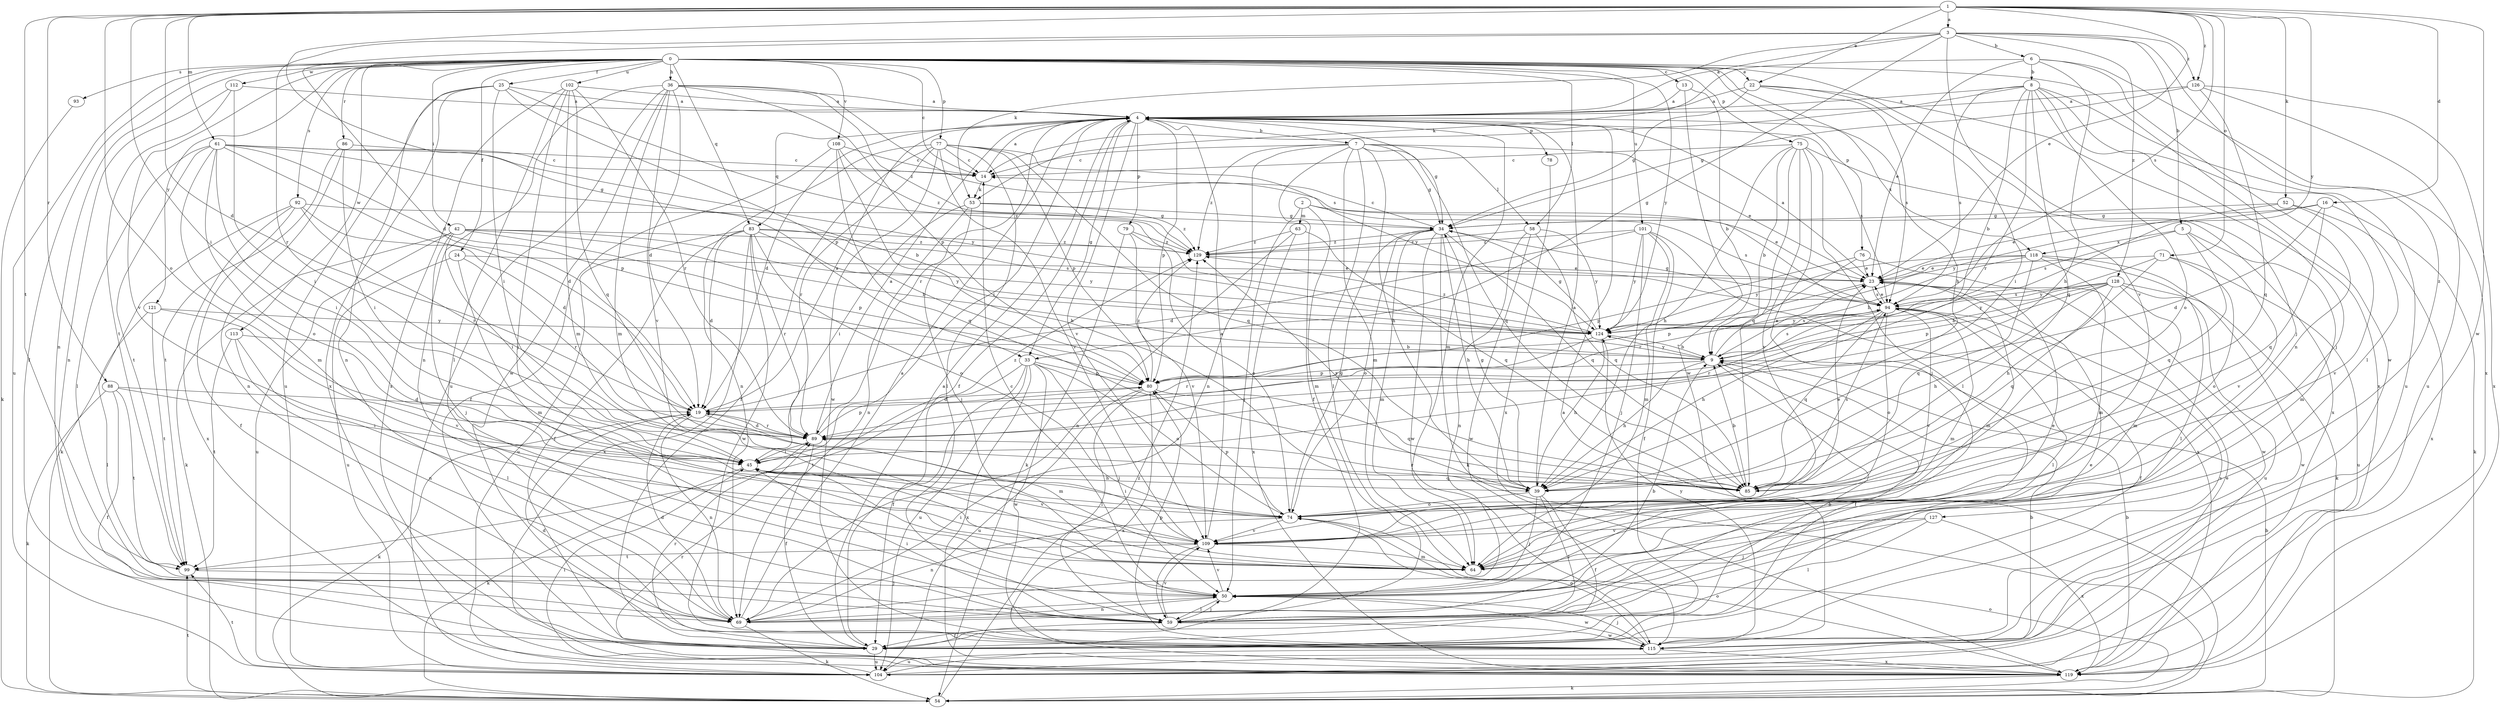 strict digraph  {
0;
1;
2;
3;
4;
5;
6;
7;
8;
9;
13;
14;
16;
19;
22;
23;
24;
25;
29;
33;
34;
36;
39;
42;
45;
50;
52;
53;
54;
58;
59;
61;
63;
64;
69;
71;
74;
75;
76;
77;
78;
79;
80;
83;
85;
86;
88;
89;
92;
93;
94;
99;
101;
102;
104;
108;
109;
112;
113;
115;
118;
119;
121;
124;
126;
127;
128;
129;
0 -> 13  [label=c];
0 -> 14  [label=c];
0 -> 22  [label=e];
0 -> 24  [label=f];
0 -> 25  [label=f];
0 -> 29  [label=f];
0 -> 36  [label=h];
0 -> 39  [label=h];
0 -> 42  [label=i];
0 -> 50  [label=j];
0 -> 58  [label=l];
0 -> 69  [label=n];
0 -> 75  [label=p];
0 -> 76  [label=p];
0 -> 77  [label=p];
0 -> 83  [label=q];
0 -> 86  [label=r];
0 -> 92  [label=s];
0 -> 93  [label=s];
0 -> 101  [label=u];
0 -> 102  [label=u];
0 -> 104  [label=u];
0 -> 108  [label=v];
0 -> 109  [label=v];
0 -> 112  [label=w];
0 -> 113  [label=w];
0 -> 115  [label=w];
0 -> 121  [label=y];
0 -> 124  [label=y];
1 -> 3  [label=a];
1 -> 16  [label=d];
1 -> 19  [label=d];
1 -> 22  [label=e];
1 -> 23  [label=e];
1 -> 33  [label=g];
1 -> 45  [label=i];
1 -> 52  [label=k];
1 -> 61  [label=m];
1 -> 71  [label=o];
1 -> 74  [label=o];
1 -> 88  [label=r];
1 -> 94  [label=s];
1 -> 99  [label=t];
1 -> 115  [label=w];
1 -> 124  [label=y];
1 -> 126  [label=z];
2 -> 23  [label=e];
2 -> 50  [label=j];
2 -> 63  [label=m];
2 -> 64  [label=m];
2 -> 94  [label=s];
3 -> 4  [label=a];
3 -> 5  [label=b];
3 -> 6  [label=b];
3 -> 19  [label=d];
3 -> 33  [label=g];
3 -> 53  [label=k];
3 -> 89  [label=r];
3 -> 109  [label=v];
3 -> 126  [label=z];
3 -> 127  [label=z];
3 -> 128  [label=z];
4 -> 7  [label=b];
4 -> 19  [label=d];
4 -> 29  [label=f];
4 -> 33  [label=g];
4 -> 34  [label=g];
4 -> 45  [label=i];
4 -> 64  [label=m];
4 -> 78  [label=p];
4 -> 79  [label=p];
4 -> 80  [label=p];
4 -> 83  [label=q];
4 -> 89  [label=r];
4 -> 94  [label=s];
4 -> 109  [label=v];
4 -> 118  [label=x];
5 -> 64  [label=m];
5 -> 85  [label=q];
5 -> 94  [label=s];
5 -> 109  [label=v];
5 -> 118  [label=x];
6 -> 8  [label=b];
6 -> 23  [label=e];
6 -> 39  [label=h];
6 -> 53  [label=k];
6 -> 69  [label=n];
6 -> 119  [label=x];
7 -> 14  [label=c];
7 -> 23  [label=e];
7 -> 29  [label=f];
7 -> 34  [label=g];
7 -> 39  [label=h];
7 -> 58  [label=l];
7 -> 59  [label=l];
7 -> 64  [label=m];
7 -> 69  [label=n];
7 -> 85  [label=q];
7 -> 129  [label=z];
8 -> 4  [label=a];
8 -> 9  [label=b];
8 -> 14  [label=c];
8 -> 50  [label=j];
8 -> 59  [label=l];
8 -> 74  [label=o];
8 -> 85  [label=q];
8 -> 89  [label=r];
8 -> 94  [label=s];
8 -> 104  [label=u];
9 -> 23  [label=e];
9 -> 29  [label=f];
9 -> 39  [label=h];
9 -> 80  [label=p];
9 -> 94  [label=s];
9 -> 124  [label=y];
13 -> 4  [label=a];
13 -> 9  [label=b];
13 -> 115  [label=w];
14 -> 4  [label=a];
14 -> 53  [label=k];
16 -> 19  [label=d];
16 -> 23  [label=e];
16 -> 34  [label=g];
16 -> 54  [label=k];
16 -> 85  [label=q];
19 -> 4  [label=a];
19 -> 54  [label=k];
19 -> 64  [label=m];
19 -> 69  [label=n];
19 -> 89  [label=r];
22 -> 4  [label=a];
22 -> 34  [label=g];
22 -> 45  [label=i];
22 -> 94  [label=s];
22 -> 119  [label=x];
23 -> 4  [label=a];
23 -> 64  [label=m];
23 -> 80  [label=p];
23 -> 94  [label=s];
24 -> 23  [label=e];
24 -> 64  [label=m];
24 -> 89  [label=r];
24 -> 104  [label=u];
25 -> 4  [label=a];
25 -> 45  [label=i];
25 -> 69  [label=n];
25 -> 80  [label=p];
25 -> 104  [label=u];
25 -> 119  [label=x];
25 -> 124  [label=y];
29 -> 4  [label=a];
29 -> 9  [label=b];
29 -> 23  [label=e];
29 -> 89  [label=r];
29 -> 94  [label=s];
29 -> 104  [label=u];
33 -> 29  [label=f];
33 -> 50  [label=j];
33 -> 74  [label=o];
33 -> 80  [label=p];
33 -> 99  [label=t];
33 -> 104  [label=u];
33 -> 115  [label=w];
33 -> 119  [label=x];
34 -> 14  [label=c];
34 -> 39  [label=h];
34 -> 54  [label=k];
34 -> 64  [label=m];
34 -> 74  [label=o];
34 -> 85  [label=q];
34 -> 115  [label=w];
34 -> 129  [label=z];
36 -> 4  [label=a];
36 -> 19  [label=d];
36 -> 64  [label=m];
36 -> 69  [label=n];
36 -> 80  [label=p];
36 -> 94  [label=s];
36 -> 104  [label=u];
36 -> 109  [label=v];
36 -> 115  [label=w];
36 -> 129  [label=z];
39 -> 4  [label=a];
39 -> 29  [label=f];
39 -> 34  [label=g];
39 -> 50  [label=j];
39 -> 59  [label=l];
39 -> 74  [label=o];
39 -> 129  [label=z];
42 -> 9  [label=b];
42 -> 45  [label=i];
42 -> 50  [label=j];
42 -> 54  [label=k];
42 -> 80  [label=p];
42 -> 104  [label=u];
42 -> 124  [label=y];
42 -> 129  [label=z];
45 -> 39  [label=h];
45 -> 54  [label=k];
45 -> 85  [label=q];
45 -> 109  [label=v];
45 -> 129  [label=z];
50 -> 14  [label=c];
50 -> 59  [label=l];
50 -> 69  [label=n];
50 -> 109  [label=v];
50 -> 115  [label=w];
52 -> 34  [label=g];
52 -> 109  [label=v];
52 -> 119  [label=x];
52 -> 124  [label=y];
53 -> 34  [label=g];
53 -> 45  [label=i];
53 -> 50  [label=j];
53 -> 69  [label=n];
53 -> 129  [label=z];
54 -> 4  [label=a];
54 -> 9  [label=b];
54 -> 74  [label=o];
54 -> 99  [label=t];
54 -> 129  [label=z];
58 -> 69  [label=n];
58 -> 85  [label=q];
58 -> 115  [label=w];
58 -> 124  [label=y];
58 -> 129  [label=z];
59 -> 29  [label=f];
59 -> 45  [label=i];
59 -> 50  [label=j];
59 -> 109  [label=v];
59 -> 115  [label=w];
61 -> 9  [label=b];
61 -> 14  [label=c];
61 -> 19  [label=d];
61 -> 45  [label=i];
61 -> 59  [label=l];
61 -> 64  [label=m];
61 -> 74  [label=o];
61 -> 80  [label=p];
61 -> 99  [label=t];
61 -> 124  [label=y];
63 -> 69  [label=n];
63 -> 85  [label=q];
63 -> 119  [label=x];
63 -> 129  [label=z];
64 -> 23  [label=e];
64 -> 45  [label=i];
69 -> 4  [label=a];
69 -> 9  [label=b];
69 -> 19  [label=d];
69 -> 50  [label=j];
69 -> 54  [label=k];
71 -> 23  [label=e];
71 -> 39  [label=h];
71 -> 74  [label=o];
71 -> 104  [label=u];
71 -> 124  [label=y];
74 -> 23  [label=e];
74 -> 34  [label=g];
74 -> 45  [label=i];
74 -> 69  [label=n];
74 -> 80  [label=p];
74 -> 109  [label=v];
75 -> 9  [label=b];
75 -> 14  [label=c];
75 -> 39  [label=h];
75 -> 50  [label=j];
75 -> 59  [label=l];
75 -> 85  [label=q];
75 -> 109  [label=v];
75 -> 119  [label=x];
76 -> 23  [label=e];
76 -> 80  [label=p];
76 -> 89  [label=r];
76 -> 115  [label=w];
77 -> 14  [label=c];
77 -> 29  [label=f];
77 -> 59  [label=l];
77 -> 69  [label=n];
77 -> 80  [label=p];
77 -> 85  [label=q];
77 -> 89  [label=r];
77 -> 109  [label=v];
77 -> 115  [label=w];
77 -> 124  [label=y];
78 -> 119  [label=x];
79 -> 54  [label=k];
79 -> 74  [label=o];
79 -> 109  [label=v];
79 -> 129  [label=z];
80 -> 19  [label=d];
80 -> 59  [label=l];
80 -> 85  [label=q];
80 -> 104  [label=u];
80 -> 119  [label=x];
80 -> 129  [label=z];
83 -> 19  [label=d];
83 -> 29  [label=f];
83 -> 74  [label=o];
83 -> 89  [label=r];
83 -> 94  [label=s];
83 -> 104  [label=u];
83 -> 115  [label=w];
83 -> 119  [label=x];
83 -> 124  [label=y];
83 -> 129  [label=z];
85 -> 9  [label=b];
85 -> 89  [label=r];
85 -> 94  [label=s];
86 -> 14  [label=c];
86 -> 45  [label=i];
86 -> 69  [label=n];
86 -> 99  [label=t];
88 -> 19  [label=d];
88 -> 29  [label=f];
88 -> 45  [label=i];
88 -> 54  [label=k];
88 -> 99  [label=t];
89 -> 4  [label=a];
89 -> 19  [label=d];
89 -> 29  [label=f];
89 -> 45  [label=i];
89 -> 80  [label=p];
92 -> 19  [label=d];
92 -> 29  [label=f];
92 -> 34  [label=g];
92 -> 54  [label=k];
92 -> 89  [label=r];
92 -> 119  [label=x];
93 -> 54  [label=k];
94 -> 23  [label=e];
94 -> 29  [label=f];
94 -> 34  [label=g];
94 -> 39  [label=h];
94 -> 59  [label=l];
94 -> 64  [label=m];
94 -> 74  [label=o];
94 -> 85  [label=q];
94 -> 89  [label=r];
94 -> 109  [label=v];
94 -> 124  [label=y];
99 -> 50  [label=j];
101 -> 19  [label=d];
101 -> 29  [label=f];
101 -> 50  [label=j];
101 -> 64  [label=m];
101 -> 119  [label=x];
101 -> 124  [label=y];
101 -> 129  [label=z];
102 -> 4  [label=a];
102 -> 50  [label=j];
102 -> 59  [label=l];
102 -> 64  [label=m];
102 -> 85  [label=q];
102 -> 89  [label=r];
102 -> 119  [label=x];
104 -> 9  [label=b];
104 -> 23  [label=e];
104 -> 45  [label=i];
104 -> 99  [label=t];
108 -> 14  [label=c];
108 -> 29  [label=f];
108 -> 39  [label=h];
108 -> 85  [label=q];
108 -> 129  [label=z];
109 -> 4  [label=a];
109 -> 59  [label=l];
109 -> 64  [label=m];
109 -> 99  [label=t];
112 -> 4  [label=a];
112 -> 45  [label=i];
112 -> 69  [label=n];
112 -> 99  [label=t];
113 -> 9  [label=b];
113 -> 59  [label=l];
113 -> 69  [label=n];
113 -> 99  [label=t];
115 -> 19  [label=d];
115 -> 50  [label=j];
115 -> 74  [label=o];
115 -> 80  [label=p];
115 -> 104  [label=u];
115 -> 119  [label=x];
115 -> 124  [label=y];
118 -> 9  [label=b];
118 -> 23  [label=e];
118 -> 54  [label=k];
118 -> 59  [label=l];
118 -> 64  [label=m];
118 -> 85  [label=q];
118 -> 124  [label=y];
119 -> 9  [label=b];
119 -> 54  [label=k];
119 -> 74  [label=o];
119 -> 89  [label=r];
121 -> 59  [label=l];
121 -> 99  [label=t];
121 -> 109  [label=v];
121 -> 124  [label=y];
124 -> 9  [label=b];
124 -> 34  [label=g];
124 -> 39  [label=h];
124 -> 89  [label=r];
124 -> 94  [label=s];
124 -> 129  [label=z];
126 -> 4  [label=a];
126 -> 34  [label=g];
126 -> 85  [label=q];
126 -> 104  [label=u];
126 -> 119  [label=x];
127 -> 50  [label=j];
127 -> 59  [label=l];
127 -> 109  [label=v];
127 -> 119  [label=x];
128 -> 9  [label=b];
128 -> 39  [label=h];
128 -> 64  [label=m];
128 -> 80  [label=p];
128 -> 85  [label=q];
128 -> 94  [label=s];
128 -> 104  [label=u];
128 -> 115  [label=w];
128 -> 124  [label=y];
129 -> 23  [label=e];
}
